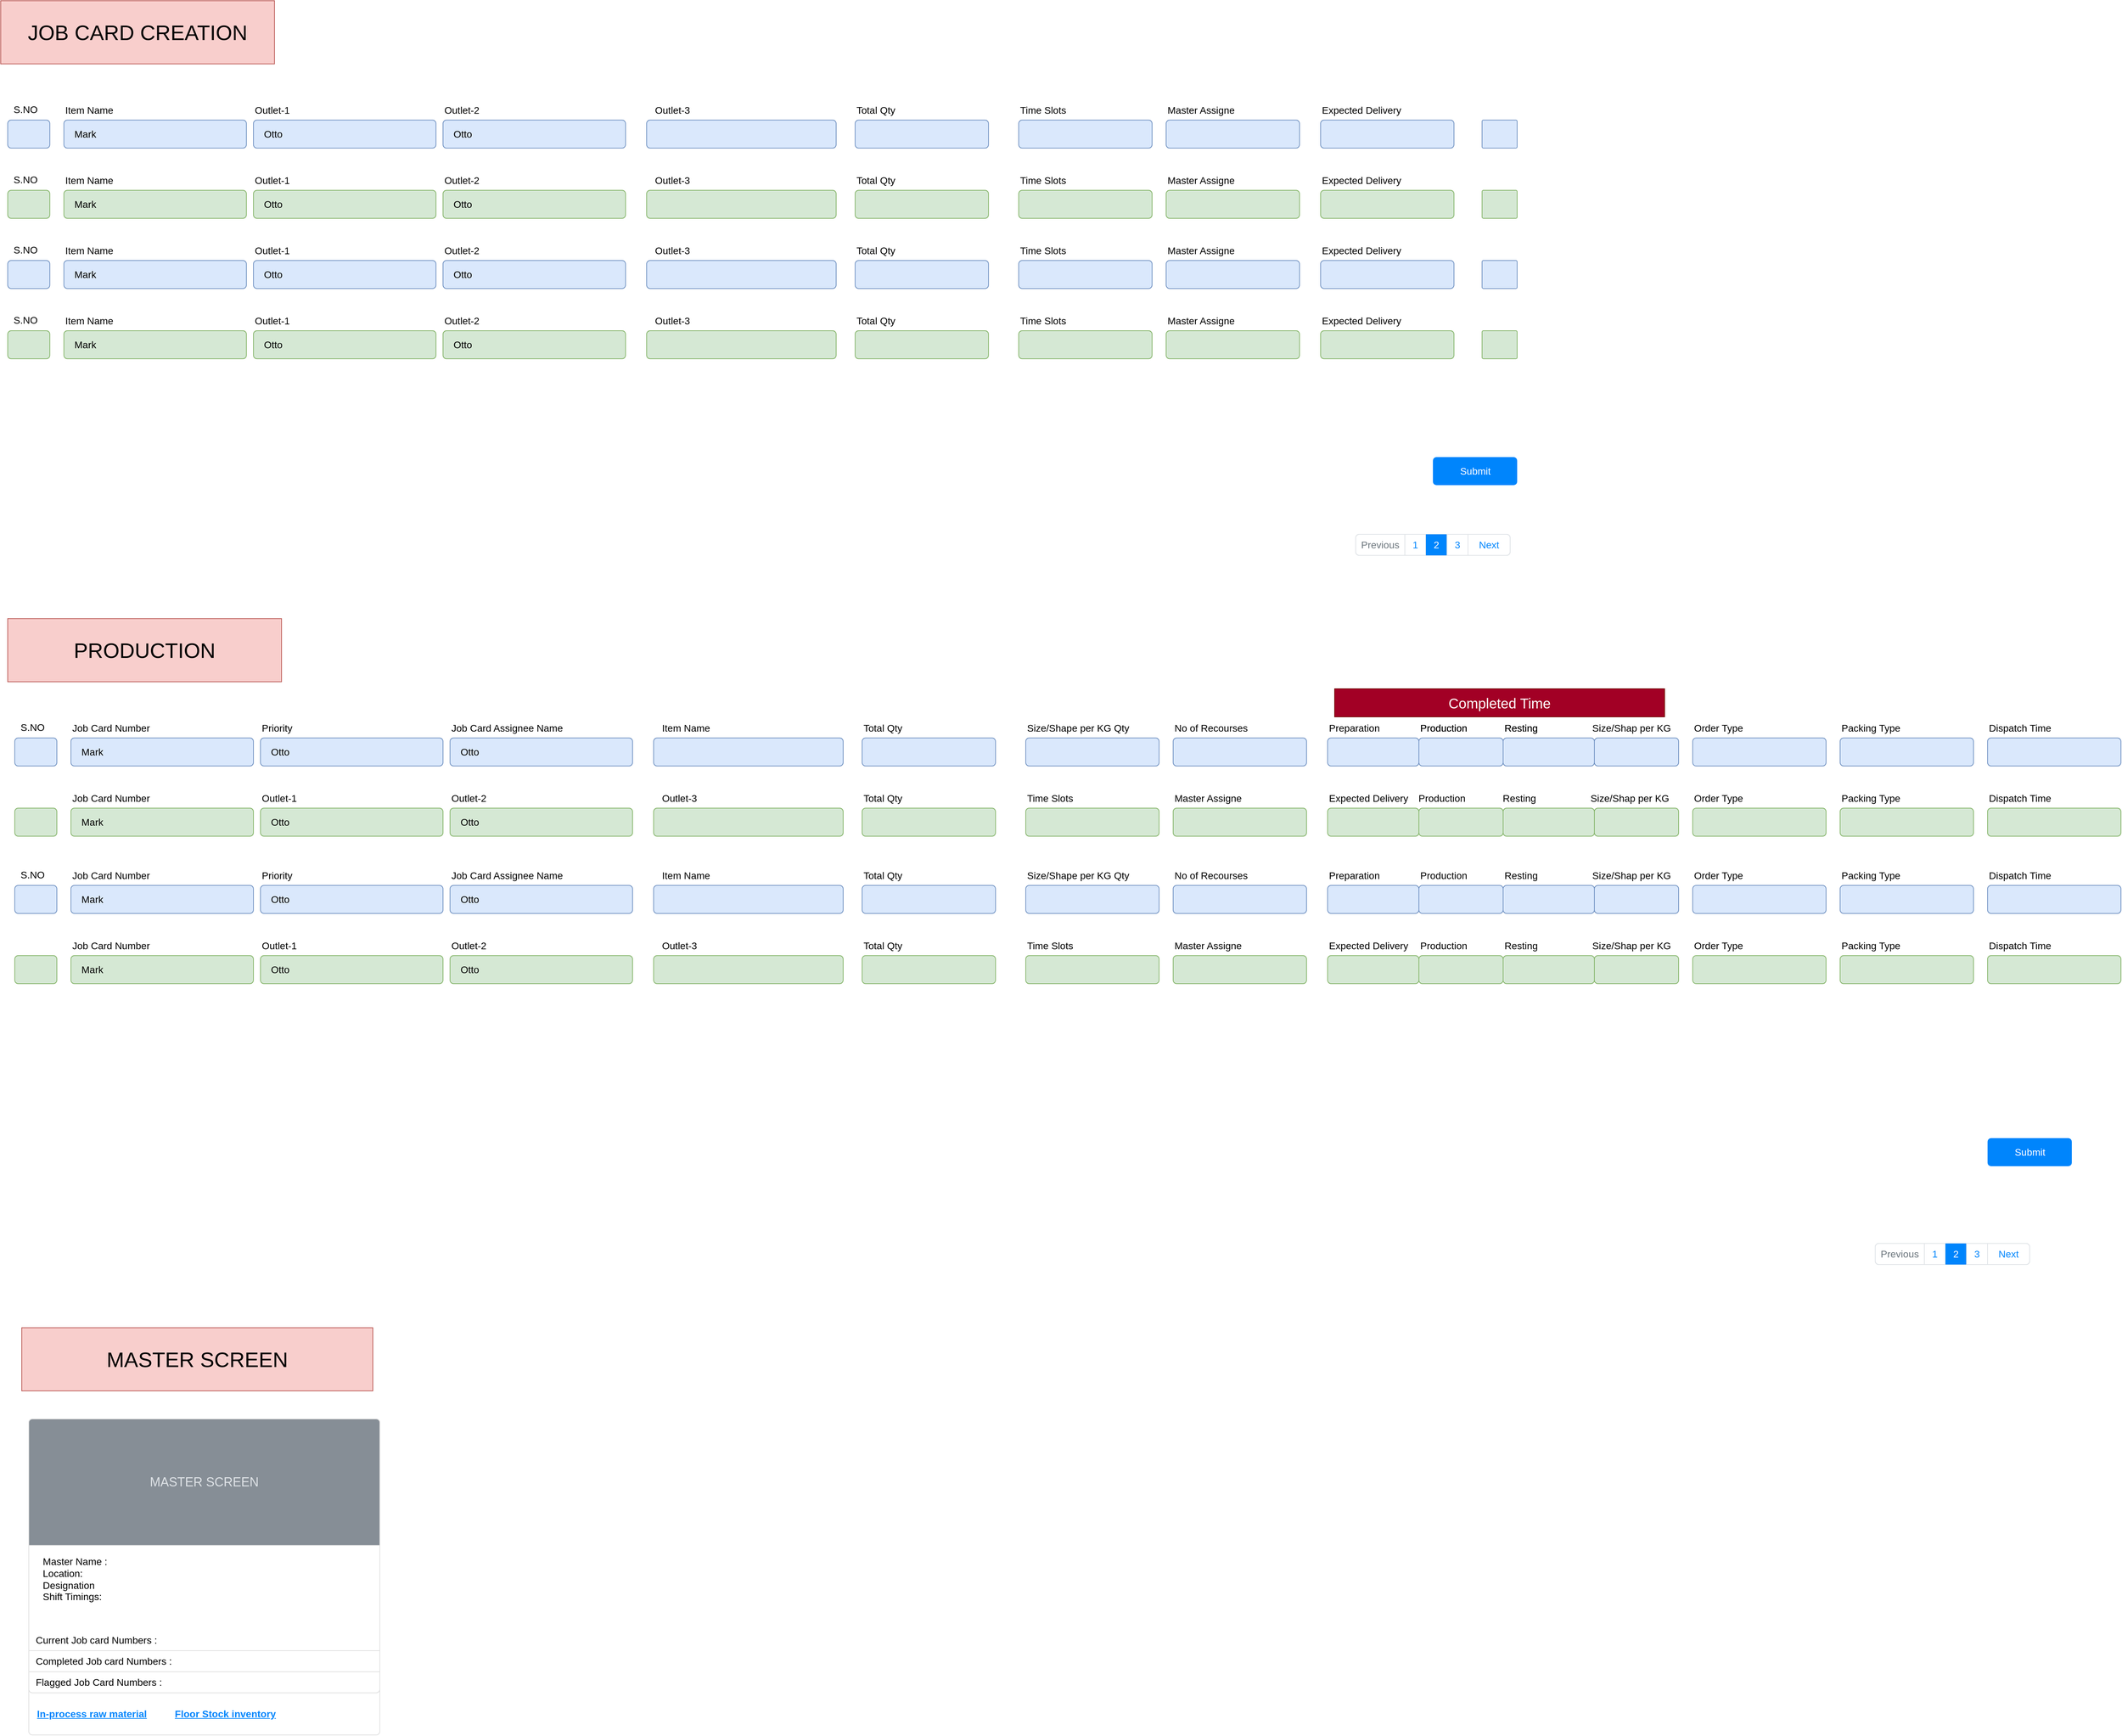 <mxfile version="14.4.7" type="github">
  <diagram id="piDafpqhtRUU5qUU-vj8" name="Page-1">
    <mxGraphModel dx="3331" dy="400" grid="1" gridSize="10" guides="1" tooltips="1" connect="1" arrows="1" fold="1" page="1" pageScale="1" pageWidth="827" pageHeight="1169" math="0" shadow="0">
      <root>
        <mxCell id="0" />
        <mxCell id="1" parent="0" />
        <mxCell id="P5aVvRVsnpBdohHqlvsv-63" value="Item Name" style="fillColor=none;strokeColor=none;align=left;fontSize=14;" vertex="1" parent="1">
          <mxGeometry x="-2340" y="230" width="100" height="30" as="geometry" />
        </mxCell>
        <mxCell id="P5aVvRVsnpBdohHqlvsv-64" value="Mark" style="html=1;shadow=0;dashed=0;shape=mxgraph.bootstrap.rrect;rSize=5;fillColor=#dae8fc;strokeColor=#6c8ebf;align=left;spacing=15;fontSize=14;" vertex="1" parent="1">
          <mxGeometry x="-2340" y="260" width="260" height="40" as="geometry" />
        </mxCell>
        <mxCell id="P5aVvRVsnpBdohHqlvsv-65" value="Outlet-1" style="fillColor=none;strokeColor=none;align=left;fontSize=14;" vertex="1" parent="1">
          <mxGeometry x="-2070" y="230" width="100" height="30" as="geometry" />
        </mxCell>
        <mxCell id="P5aVvRVsnpBdohHqlvsv-66" value="Otto" style="html=1;shadow=0;dashed=0;shape=mxgraph.bootstrap.rrect;rSize=5;fillColor=#dae8fc;strokeColor=#6c8ebf;align=left;spacing=15;fontSize=14;" vertex="1" parent="1">
          <mxGeometry x="-2070" y="260" width="260" height="40" as="geometry" />
        </mxCell>
        <mxCell id="P5aVvRVsnpBdohHqlvsv-67" value="Outlet-2" style="fillColor=none;strokeColor=none;align=left;fontSize=14;" vertex="1" parent="1">
          <mxGeometry x="-1800" y="230" width="100" height="30" as="geometry" />
        </mxCell>
        <mxCell id="P5aVvRVsnpBdohHqlvsv-70" value="Outlet-3" style="fillColor=none;strokeColor=none;align=left;fontSize=14;" vertex="1" parent="1">
          <mxGeometry x="-1500" y="230" width="100" height="30" as="geometry" />
        </mxCell>
        <mxCell id="P5aVvRVsnpBdohHqlvsv-71" value="" style="html=1;shadow=0;dashed=0;shape=mxgraph.bootstrap.rrect;rSize=5;fillColor=#dae8fc;strokeColor=#6c8ebf;align=left;spacing=15;fontSize=14;" vertex="1" parent="1">
          <mxGeometry x="-1510" y="260" width="270" height="40" as="geometry" />
        </mxCell>
        <mxCell id="P5aVvRVsnpBdohHqlvsv-72" value="Total Qty" style="fillColor=none;strokeColor=none;align=left;fontSize=14;" vertex="1" parent="1">
          <mxGeometry x="-1213" y="230" width="100" height="30" as="geometry" />
        </mxCell>
        <mxCell id="P5aVvRVsnpBdohHqlvsv-76" value="Time Slots" style="fillColor=none;strokeColor=none;align=left;fontSize=14;" vertex="1" parent="1">
          <mxGeometry x="-980" y="230" width="190" height="30" as="geometry" />
        </mxCell>
        <mxCell id="P5aVvRVsnpBdohHqlvsv-77" value="" style="html=1;shadow=0;dashed=0;shape=mxgraph.bootstrap.rrect;rSize=5;fillColor=#dae8fc;strokeColor=#6c8ebf;align=left;spacing=15;fontSize=14;" vertex="1" parent="1">
          <mxGeometry x="-980" y="260" width="190" height="40" as="geometry" />
        </mxCell>
        <mxCell id="P5aVvRVsnpBdohHqlvsv-78" value="" style="html=1;shadow=0;dashed=0;shape=mxgraph.bootstrap.checkbox2;labelPosition=right;verticalLabelPosition=middle;align=left;verticalAlign=middle;fillColor=#dae8fc;strokeColor=#6c8ebf;checked=0;spacing=5;checkedFill=#0085FC;checkedStroke=#ffffff;fontSize=19;" vertex="1" parent="1">
          <mxGeometry x="-320" y="260" width="50" height="40" as="geometry" />
        </mxCell>
        <mxCell id="P5aVvRVsnpBdohHqlvsv-79" value="Submit" style="html=1;shadow=0;dashed=0;shape=mxgraph.bootstrap.rrect;rSize=5;fillColor=#0085FC;strokeColor=none;align=center;spacing=15;fontSize=14;fontColor=#ffffff;" vertex="1" parent="1">
          <mxGeometry x="-390" y="740" width="120" height="40" as="geometry" />
        </mxCell>
        <mxCell id="P5aVvRVsnpBdohHqlvsv-81" value="" style="html=1;shadow=0;dashed=0;shape=mxgraph.bootstrap.rrect;rSize=5;fillColor=#dae8fc;strokeColor=#6c8ebf;align=left;spacing=15;fontSize=14;" vertex="1" parent="1">
          <mxGeometry x="-2420" y="260" width="60" height="40" as="geometry" />
        </mxCell>
        <mxCell id="P5aVvRVsnpBdohHqlvsv-83" value="&lt;font color=&quot;#000000&quot; style=&quot;font-size: 14px;&quot;&gt;S.NO&lt;/font&gt;" style="text;html=1;align=center;verticalAlign=middle;resizable=0;points=[];autosize=1;fontSize=14;fontColor=#FFFFFF;" vertex="1" parent="1">
          <mxGeometry x="-2420" y="235" width="50" height="20" as="geometry" />
        </mxCell>
        <mxCell id="P5aVvRVsnpBdohHqlvsv-84" value="Otto" style="html=1;shadow=0;dashed=0;shape=mxgraph.bootstrap.rrect;rSize=5;fillColor=#dae8fc;strokeColor=#6c8ebf;align=left;spacing=15;fontSize=14;" vertex="1" parent="1">
          <mxGeometry x="-1800" y="260" width="260" height="40" as="geometry" />
        </mxCell>
        <mxCell id="P5aVvRVsnpBdohHqlvsv-85" value="" style="html=1;shadow=0;dashed=0;shape=mxgraph.bootstrap.rrect;rSize=5;fillColor=#dae8fc;strokeColor=#6c8ebf;align=left;spacing=15;fontSize=14;" vertex="1" parent="1">
          <mxGeometry x="-1213" y="260" width="190" height="40" as="geometry" />
        </mxCell>
        <mxCell id="P5aVvRVsnpBdohHqlvsv-86" value="Master Assigne" style="fillColor=none;strokeColor=none;align=left;fontSize=14;" vertex="1" parent="1">
          <mxGeometry x="-770" y="230" width="190" height="30" as="geometry" />
        </mxCell>
        <mxCell id="P5aVvRVsnpBdohHqlvsv-87" value="" style="html=1;shadow=0;dashed=0;shape=mxgraph.bootstrap.rrect;rSize=5;fillColor=#dae8fc;strokeColor=#6c8ebf;align=left;spacing=15;fontSize=14;" vertex="1" parent="1">
          <mxGeometry x="-770" y="260" width="190" height="40" as="geometry" />
        </mxCell>
        <mxCell id="P5aVvRVsnpBdohHqlvsv-88" value="Expected Delivery" style="fillColor=none;strokeColor=none;align=left;fontSize=14;" vertex="1" parent="1">
          <mxGeometry x="-550" y="230" width="190" height="30" as="geometry" />
        </mxCell>
        <mxCell id="P5aVvRVsnpBdohHqlvsv-89" value="" style="html=1;shadow=0;dashed=0;shape=mxgraph.bootstrap.rrect;rSize=5;fillColor=#dae8fc;strokeColor=#6c8ebf;align=left;spacing=15;fontSize=14;" vertex="1" parent="1">
          <mxGeometry x="-550" y="260" width="190" height="40" as="geometry" />
        </mxCell>
        <mxCell id="P5aVvRVsnpBdohHqlvsv-96" value="" style="html=1;shadow=0;dashed=0;shape=mxgraph.bootstrap.rrect;rSize=5;strokeColor=#DEE2E6;html=1;whiteSpace=wrap;fillColor=#ffffff;fontColor=#0085FC;fontSize=14;" vertex="1" parent="1">
          <mxGeometry x="-500" y="850" width="220" height="30" as="geometry" />
        </mxCell>
        <mxCell id="P5aVvRVsnpBdohHqlvsv-97" value="Previous" style="strokeColor=inherit;fillColor=inherit;gradientColor=inherit;html=1;shadow=0;dashed=0;shape=mxgraph.bootstrap.leftButton;rSize=5;perimeter=none;whiteSpace=wrap;resizeHeight=1;fontColor=#6C767D;fontSize=14;" vertex="1" parent="P5aVvRVsnpBdohHqlvsv-96">
          <mxGeometry width="70" height="30" relative="1" as="geometry" />
        </mxCell>
        <mxCell id="P5aVvRVsnpBdohHqlvsv-98" value="1" style="strokeColor=inherit;fillColor=inherit;gradientColor=inherit;fontColor=inherit;html=1;shadow=0;dashed=0;perimeter=none;whiteSpace=wrap;resizeHeight=1;fontSize=14;" vertex="1" parent="P5aVvRVsnpBdohHqlvsv-96">
          <mxGeometry width="30" height="30" relative="1" as="geometry">
            <mxPoint x="70" as="offset" />
          </mxGeometry>
        </mxCell>
        <mxCell id="P5aVvRVsnpBdohHqlvsv-99" value="2" style="html=1;shadow=0;dashed=0;perimeter=none;whiteSpace=wrap;resizeHeight=1;fillColor=#0085FC;strokeColor=none;fontColor=#ffffff;fontSize=14;" vertex="1" parent="P5aVvRVsnpBdohHqlvsv-96">
          <mxGeometry width="30" height="30" relative="1" as="geometry">
            <mxPoint x="100" as="offset" />
          </mxGeometry>
        </mxCell>
        <mxCell id="P5aVvRVsnpBdohHqlvsv-100" value="3" style="strokeColor=inherit;fillColor=inherit;gradientColor=inherit;fontColor=inherit;html=1;shadow=0;dashed=0;perimeter=none;whiteSpace=wrap;resizeHeight=1;fontSize=14;" vertex="1" parent="P5aVvRVsnpBdohHqlvsv-96">
          <mxGeometry width="30" height="30" relative="1" as="geometry">
            <mxPoint x="130" as="offset" />
          </mxGeometry>
        </mxCell>
        <mxCell id="P5aVvRVsnpBdohHqlvsv-101" value="Next" style="strokeColor=inherit;fillColor=inherit;gradientColor=inherit;fontColor=inherit;html=1;shadow=0;dashed=0;shape=mxgraph.bootstrap.rightButton;rSize=5;perimeter=none;whiteSpace=wrap;resizeHeight=1;fontSize=14;" vertex="1" parent="P5aVvRVsnpBdohHqlvsv-96">
          <mxGeometry x="1" width="60" height="30" relative="1" as="geometry">
            <mxPoint x="-60" as="offset" />
          </mxGeometry>
        </mxCell>
        <mxCell id="P5aVvRVsnpBdohHqlvsv-109" value="Item Name" style="fillColor=none;strokeColor=none;align=left;fontSize=14;" vertex="1" parent="1">
          <mxGeometry x="-2340" y="330" width="100" height="30" as="geometry" />
        </mxCell>
        <mxCell id="P5aVvRVsnpBdohHqlvsv-110" value="Mark" style="html=1;shadow=0;dashed=0;shape=mxgraph.bootstrap.rrect;rSize=5;fillColor=#d5e8d4;strokeColor=#82b366;align=left;spacing=15;fontSize=14;" vertex="1" parent="1">
          <mxGeometry x="-2340" y="360" width="260" height="40" as="geometry" />
        </mxCell>
        <mxCell id="P5aVvRVsnpBdohHqlvsv-111" value="Outlet-1" style="fillColor=none;strokeColor=none;align=left;fontSize=14;" vertex="1" parent="1">
          <mxGeometry x="-2070" y="330" width="100" height="30" as="geometry" />
        </mxCell>
        <mxCell id="P5aVvRVsnpBdohHqlvsv-112" value="Otto" style="html=1;shadow=0;dashed=0;shape=mxgraph.bootstrap.rrect;rSize=5;fillColor=#d5e8d4;strokeColor=#82b366;align=left;spacing=15;fontSize=14;" vertex="1" parent="1">
          <mxGeometry x="-2070" y="360" width="260" height="40" as="geometry" />
        </mxCell>
        <mxCell id="P5aVvRVsnpBdohHqlvsv-113" value="Outlet-2" style="fillColor=none;strokeColor=none;align=left;fontSize=14;" vertex="1" parent="1">
          <mxGeometry x="-1800" y="330" width="100" height="30" as="geometry" />
        </mxCell>
        <mxCell id="P5aVvRVsnpBdohHqlvsv-114" value="Outlet-3" style="fillColor=none;strokeColor=none;align=left;fontSize=14;" vertex="1" parent="1">
          <mxGeometry x="-1500" y="330" width="100" height="30" as="geometry" />
        </mxCell>
        <mxCell id="P5aVvRVsnpBdohHqlvsv-115" value="" style="html=1;shadow=0;dashed=0;shape=mxgraph.bootstrap.rrect;rSize=5;fillColor=#d5e8d4;strokeColor=#82b366;align=left;spacing=15;fontSize=14;" vertex="1" parent="1">
          <mxGeometry x="-1510" y="360" width="270" height="40" as="geometry" />
        </mxCell>
        <mxCell id="P5aVvRVsnpBdohHqlvsv-116" value="Total Qty" style="fillColor=none;strokeColor=none;align=left;fontSize=14;" vertex="1" parent="1">
          <mxGeometry x="-1213" y="330" width="100" height="30" as="geometry" />
        </mxCell>
        <mxCell id="P5aVvRVsnpBdohHqlvsv-117" value="Time Slots" style="fillColor=none;strokeColor=none;align=left;fontSize=14;" vertex="1" parent="1">
          <mxGeometry x="-980" y="330" width="190" height="30" as="geometry" />
        </mxCell>
        <mxCell id="P5aVvRVsnpBdohHqlvsv-118" value="" style="html=1;shadow=0;dashed=0;shape=mxgraph.bootstrap.rrect;rSize=5;fillColor=#d5e8d4;strokeColor=#82b366;align=left;spacing=15;fontSize=14;" vertex="1" parent="1">
          <mxGeometry x="-980" y="360" width="190" height="40" as="geometry" />
        </mxCell>
        <mxCell id="P5aVvRVsnpBdohHqlvsv-119" value="" style="html=1;shadow=0;dashed=0;shape=mxgraph.bootstrap.checkbox2;labelPosition=right;verticalLabelPosition=middle;align=left;verticalAlign=middle;fillColor=#d5e8d4;strokeColor=#82b366;checked=0;spacing=5;checkedFill=#0085FC;checkedStroke=#ffffff;fontSize=19;" vertex="1" parent="1">
          <mxGeometry x="-320" y="360" width="50" height="40" as="geometry" />
        </mxCell>
        <mxCell id="P5aVvRVsnpBdohHqlvsv-120" value="" style="html=1;shadow=0;dashed=0;shape=mxgraph.bootstrap.rrect;rSize=5;fillColor=#d5e8d4;strokeColor=#82b366;align=left;spacing=15;fontSize=14;" vertex="1" parent="1">
          <mxGeometry x="-2420" y="360" width="60" height="40" as="geometry" />
        </mxCell>
        <mxCell id="P5aVvRVsnpBdohHqlvsv-121" value="&lt;font color=&quot;#000000&quot; style=&quot;font-size: 14px;&quot;&gt;S.NO&lt;/font&gt;" style="text;html=1;align=center;verticalAlign=middle;resizable=0;points=[];autosize=1;fontSize=14;fontColor=#FFFFFF;" vertex="1" parent="1">
          <mxGeometry x="-2420" y="335" width="50" height="20" as="geometry" />
        </mxCell>
        <mxCell id="P5aVvRVsnpBdohHqlvsv-122" value="Otto" style="html=1;shadow=0;dashed=0;shape=mxgraph.bootstrap.rrect;rSize=5;fillColor=#d5e8d4;strokeColor=#82b366;align=left;spacing=15;fontSize=14;" vertex="1" parent="1">
          <mxGeometry x="-1800" y="360" width="260" height="40" as="geometry" />
        </mxCell>
        <mxCell id="P5aVvRVsnpBdohHqlvsv-123" value="" style="html=1;shadow=0;dashed=0;shape=mxgraph.bootstrap.rrect;rSize=5;fillColor=#d5e8d4;strokeColor=#82b366;align=left;spacing=15;fontSize=14;" vertex="1" parent="1">
          <mxGeometry x="-1213" y="360" width="190" height="40" as="geometry" />
        </mxCell>
        <mxCell id="P5aVvRVsnpBdohHqlvsv-124" value="Master Assigne" style="fillColor=none;strokeColor=none;align=left;fontSize=14;" vertex="1" parent="1">
          <mxGeometry x="-770" y="330" width="190" height="30" as="geometry" />
        </mxCell>
        <mxCell id="P5aVvRVsnpBdohHqlvsv-125" value="" style="html=1;shadow=0;dashed=0;shape=mxgraph.bootstrap.rrect;rSize=5;fillColor=#d5e8d4;strokeColor=#82b366;align=left;spacing=15;fontSize=14;" vertex="1" parent="1">
          <mxGeometry x="-770" y="360" width="190" height="40" as="geometry" />
        </mxCell>
        <mxCell id="P5aVvRVsnpBdohHqlvsv-126" value="Expected Delivery" style="fillColor=none;strokeColor=none;align=left;fontSize=14;" vertex="1" parent="1">
          <mxGeometry x="-550" y="330" width="190" height="30" as="geometry" />
        </mxCell>
        <mxCell id="P5aVvRVsnpBdohHqlvsv-127" value="" style="html=1;shadow=0;dashed=0;shape=mxgraph.bootstrap.rrect;rSize=5;fillColor=#d5e8d4;strokeColor=#82b366;align=left;spacing=15;fontSize=14;" vertex="1" parent="1">
          <mxGeometry x="-550" y="360" width="190" height="40" as="geometry" />
        </mxCell>
        <mxCell id="P5aVvRVsnpBdohHqlvsv-128" value="Item Name" style="fillColor=none;strokeColor=none;align=left;fontSize=14;" vertex="1" parent="1">
          <mxGeometry x="-2340" y="430" width="100" height="30" as="geometry" />
        </mxCell>
        <mxCell id="P5aVvRVsnpBdohHqlvsv-129" value="Mark" style="html=1;shadow=0;dashed=0;shape=mxgraph.bootstrap.rrect;rSize=5;fillColor=#dae8fc;strokeColor=#6c8ebf;align=left;spacing=15;fontSize=14;" vertex="1" parent="1">
          <mxGeometry x="-2340" y="460" width="260" height="40" as="geometry" />
        </mxCell>
        <mxCell id="P5aVvRVsnpBdohHqlvsv-130" value="Outlet-1" style="fillColor=none;strokeColor=none;align=left;fontSize=14;" vertex="1" parent="1">
          <mxGeometry x="-2070" y="430" width="100" height="30" as="geometry" />
        </mxCell>
        <mxCell id="P5aVvRVsnpBdohHqlvsv-131" value="Otto" style="html=1;shadow=0;dashed=0;shape=mxgraph.bootstrap.rrect;rSize=5;fillColor=#dae8fc;strokeColor=#6c8ebf;align=left;spacing=15;fontSize=14;" vertex="1" parent="1">
          <mxGeometry x="-2070" y="460" width="260" height="40" as="geometry" />
        </mxCell>
        <mxCell id="P5aVvRVsnpBdohHqlvsv-132" value="Outlet-2" style="fillColor=none;strokeColor=none;align=left;fontSize=14;" vertex="1" parent="1">
          <mxGeometry x="-1800" y="430" width="100" height="30" as="geometry" />
        </mxCell>
        <mxCell id="P5aVvRVsnpBdohHqlvsv-133" value="Outlet-3" style="fillColor=none;strokeColor=none;align=left;fontSize=14;" vertex="1" parent="1">
          <mxGeometry x="-1500" y="430" width="100" height="30" as="geometry" />
        </mxCell>
        <mxCell id="P5aVvRVsnpBdohHqlvsv-134" value="" style="html=1;shadow=0;dashed=0;shape=mxgraph.bootstrap.rrect;rSize=5;fillColor=#dae8fc;strokeColor=#6c8ebf;align=left;spacing=15;fontSize=14;" vertex="1" parent="1">
          <mxGeometry x="-1510" y="460" width="270" height="40" as="geometry" />
        </mxCell>
        <mxCell id="P5aVvRVsnpBdohHqlvsv-135" value="Total Qty" style="fillColor=none;strokeColor=none;align=left;fontSize=14;" vertex="1" parent="1">
          <mxGeometry x="-1213" y="430" width="100" height="30" as="geometry" />
        </mxCell>
        <mxCell id="P5aVvRVsnpBdohHqlvsv-136" value="Time Slots" style="fillColor=none;strokeColor=none;align=left;fontSize=14;" vertex="1" parent="1">
          <mxGeometry x="-980" y="430" width="190" height="30" as="geometry" />
        </mxCell>
        <mxCell id="P5aVvRVsnpBdohHqlvsv-137" value="" style="html=1;shadow=0;dashed=0;shape=mxgraph.bootstrap.rrect;rSize=5;fillColor=#dae8fc;strokeColor=#6c8ebf;align=left;spacing=15;fontSize=14;" vertex="1" parent="1">
          <mxGeometry x="-980" y="460" width="190" height="40" as="geometry" />
        </mxCell>
        <mxCell id="P5aVvRVsnpBdohHqlvsv-138" value="" style="html=1;shadow=0;dashed=0;shape=mxgraph.bootstrap.checkbox2;labelPosition=right;verticalLabelPosition=middle;align=left;verticalAlign=middle;fillColor=#dae8fc;strokeColor=#6c8ebf;checked=0;spacing=5;checkedFill=#0085FC;checkedStroke=#ffffff;fontSize=19;" vertex="1" parent="1">
          <mxGeometry x="-320" y="460" width="50" height="40" as="geometry" />
        </mxCell>
        <mxCell id="P5aVvRVsnpBdohHqlvsv-139" value="" style="html=1;shadow=0;dashed=0;shape=mxgraph.bootstrap.rrect;rSize=5;fillColor=#dae8fc;strokeColor=#6c8ebf;align=left;spacing=15;fontSize=14;" vertex="1" parent="1">
          <mxGeometry x="-2420" y="460" width="60" height="40" as="geometry" />
        </mxCell>
        <mxCell id="P5aVvRVsnpBdohHqlvsv-140" value="&lt;font color=&quot;#000000&quot; style=&quot;font-size: 14px;&quot;&gt;S.NO&lt;/font&gt;" style="text;html=1;align=center;verticalAlign=middle;resizable=0;points=[];autosize=1;fontSize=14;fontColor=#FFFFFF;" vertex="1" parent="1">
          <mxGeometry x="-2420" y="435" width="50" height="20" as="geometry" />
        </mxCell>
        <mxCell id="P5aVvRVsnpBdohHqlvsv-141" value="Otto" style="html=1;shadow=0;dashed=0;shape=mxgraph.bootstrap.rrect;rSize=5;fillColor=#dae8fc;strokeColor=#6c8ebf;align=left;spacing=15;fontSize=14;" vertex="1" parent="1">
          <mxGeometry x="-1800" y="460" width="260" height="40" as="geometry" />
        </mxCell>
        <mxCell id="P5aVvRVsnpBdohHqlvsv-142" value="" style="html=1;shadow=0;dashed=0;shape=mxgraph.bootstrap.rrect;rSize=5;fillColor=#dae8fc;strokeColor=#6c8ebf;align=left;spacing=15;fontSize=14;" vertex="1" parent="1">
          <mxGeometry x="-1213" y="460" width="190" height="40" as="geometry" />
        </mxCell>
        <mxCell id="P5aVvRVsnpBdohHqlvsv-143" value="Master Assigne" style="fillColor=none;strokeColor=none;align=left;fontSize=14;" vertex="1" parent="1">
          <mxGeometry x="-770" y="430" width="190" height="30" as="geometry" />
        </mxCell>
        <mxCell id="P5aVvRVsnpBdohHqlvsv-144" value="" style="html=1;shadow=0;dashed=0;shape=mxgraph.bootstrap.rrect;rSize=5;fillColor=#dae8fc;strokeColor=#6c8ebf;align=left;spacing=15;fontSize=14;" vertex="1" parent="1">
          <mxGeometry x="-770" y="460" width="190" height="40" as="geometry" />
        </mxCell>
        <mxCell id="P5aVvRVsnpBdohHqlvsv-145" value="Expected Delivery" style="fillColor=none;strokeColor=none;align=left;fontSize=14;" vertex="1" parent="1">
          <mxGeometry x="-550" y="430" width="190" height="30" as="geometry" />
        </mxCell>
        <mxCell id="P5aVvRVsnpBdohHqlvsv-146" value="" style="html=1;shadow=0;dashed=0;shape=mxgraph.bootstrap.rrect;rSize=5;fillColor=#dae8fc;strokeColor=#6c8ebf;align=left;spacing=15;fontSize=14;" vertex="1" parent="1">
          <mxGeometry x="-550" y="460" width="190" height="40" as="geometry" />
        </mxCell>
        <mxCell id="P5aVvRVsnpBdohHqlvsv-147" value="Item Name" style="fillColor=none;strokeColor=none;align=left;fontSize=14;" vertex="1" parent="1">
          <mxGeometry x="-2340" y="530" width="100" height="30" as="geometry" />
        </mxCell>
        <mxCell id="P5aVvRVsnpBdohHqlvsv-148" value="Mark" style="html=1;shadow=0;dashed=0;shape=mxgraph.bootstrap.rrect;rSize=5;fillColor=#d5e8d4;strokeColor=#82b366;align=left;spacing=15;fontSize=14;" vertex="1" parent="1">
          <mxGeometry x="-2340" y="560" width="260" height="40" as="geometry" />
        </mxCell>
        <mxCell id="P5aVvRVsnpBdohHqlvsv-149" value="Outlet-1" style="fillColor=none;strokeColor=none;align=left;fontSize=14;" vertex="1" parent="1">
          <mxGeometry x="-2070" y="530" width="100" height="30" as="geometry" />
        </mxCell>
        <mxCell id="P5aVvRVsnpBdohHqlvsv-150" value="Otto" style="html=1;shadow=0;dashed=0;shape=mxgraph.bootstrap.rrect;rSize=5;fillColor=#d5e8d4;strokeColor=#82b366;align=left;spacing=15;fontSize=14;" vertex="1" parent="1">
          <mxGeometry x="-2070" y="560" width="260" height="40" as="geometry" />
        </mxCell>
        <mxCell id="P5aVvRVsnpBdohHqlvsv-151" value="Outlet-2" style="fillColor=none;strokeColor=none;align=left;fontSize=14;" vertex="1" parent="1">
          <mxGeometry x="-1800" y="530" width="100" height="30" as="geometry" />
        </mxCell>
        <mxCell id="P5aVvRVsnpBdohHqlvsv-152" value="Outlet-3" style="fillColor=none;strokeColor=none;align=left;fontSize=14;" vertex="1" parent="1">
          <mxGeometry x="-1500" y="530" width="100" height="30" as="geometry" />
        </mxCell>
        <mxCell id="P5aVvRVsnpBdohHqlvsv-153" value="" style="html=1;shadow=0;dashed=0;shape=mxgraph.bootstrap.rrect;rSize=5;fillColor=#d5e8d4;strokeColor=#82b366;align=left;spacing=15;fontSize=14;" vertex="1" parent="1">
          <mxGeometry x="-1510" y="560" width="270" height="40" as="geometry" />
        </mxCell>
        <mxCell id="P5aVvRVsnpBdohHqlvsv-154" value="Total Qty" style="fillColor=none;strokeColor=none;align=left;fontSize=14;" vertex="1" parent="1">
          <mxGeometry x="-1213" y="530" width="100" height="30" as="geometry" />
        </mxCell>
        <mxCell id="P5aVvRVsnpBdohHqlvsv-155" value="Time Slots" style="fillColor=none;strokeColor=none;align=left;fontSize=14;" vertex="1" parent="1">
          <mxGeometry x="-980" y="530" width="190" height="30" as="geometry" />
        </mxCell>
        <mxCell id="P5aVvRVsnpBdohHqlvsv-156" value="" style="html=1;shadow=0;dashed=0;shape=mxgraph.bootstrap.rrect;rSize=5;fillColor=#d5e8d4;strokeColor=#82b366;align=left;spacing=15;fontSize=14;" vertex="1" parent="1">
          <mxGeometry x="-980" y="560" width="190" height="40" as="geometry" />
        </mxCell>
        <mxCell id="P5aVvRVsnpBdohHqlvsv-157" value="" style="html=1;shadow=0;dashed=0;shape=mxgraph.bootstrap.checkbox2;labelPosition=right;verticalLabelPosition=middle;align=left;verticalAlign=middle;fillColor=#d5e8d4;strokeColor=#82b366;checked=0;spacing=5;checkedFill=#0085FC;checkedStroke=#ffffff;fontSize=19;" vertex="1" parent="1">
          <mxGeometry x="-320" y="560" width="50" height="40" as="geometry" />
        </mxCell>
        <mxCell id="P5aVvRVsnpBdohHqlvsv-158" value="" style="html=1;shadow=0;dashed=0;shape=mxgraph.bootstrap.rrect;rSize=5;fillColor=#d5e8d4;strokeColor=#82b366;align=left;spacing=15;fontSize=14;" vertex="1" parent="1">
          <mxGeometry x="-2420" y="560" width="60" height="40" as="geometry" />
        </mxCell>
        <mxCell id="P5aVvRVsnpBdohHqlvsv-159" value="&lt;font color=&quot;#000000&quot; style=&quot;font-size: 14px;&quot;&gt;S.NO&lt;/font&gt;" style="text;html=1;align=center;verticalAlign=middle;resizable=0;points=[];autosize=1;fontSize=14;fontColor=#FFFFFF;" vertex="1" parent="1">
          <mxGeometry x="-2420" y="535" width="50" height="20" as="geometry" />
        </mxCell>
        <mxCell id="P5aVvRVsnpBdohHqlvsv-160" value="Otto" style="html=1;shadow=0;dashed=0;shape=mxgraph.bootstrap.rrect;rSize=5;fillColor=#d5e8d4;strokeColor=#82b366;align=left;spacing=15;fontSize=14;" vertex="1" parent="1">
          <mxGeometry x="-1800" y="560" width="260" height="40" as="geometry" />
        </mxCell>
        <mxCell id="P5aVvRVsnpBdohHqlvsv-161" value="" style="html=1;shadow=0;dashed=0;shape=mxgraph.bootstrap.rrect;rSize=5;fillColor=#d5e8d4;strokeColor=#82b366;align=left;spacing=15;fontSize=14;" vertex="1" parent="1">
          <mxGeometry x="-1213" y="560" width="190" height="40" as="geometry" />
        </mxCell>
        <mxCell id="P5aVvRVsnpBdohHqlvsv-162" value="Master Assigne" style="fillColor=none;strokeColor=none;align=left;fontSize=14;" vertex="1" parent="1">
          <mxGeometry x="-770" y="530" width="190" height="30" as="geometry" />
        </mxCell>
        <mxCell id="P5aVvRVsnpBdohHqlvsv-163" value="" style="html=1;shadow=0;dashed=0;shape=mxgraph.bootstrap.rrect;rSize=5;fillColor=#d5e8d4;strokeColor=#82b366;align=left;spacing=15;fontSize=14;" vertex="1" parent="1">
          <mxGeometry x="-770" y="560" width="190" height="40" as="geometry" />
        </mxCell>
        <mxCell id="P5aVvRVsnpBdohHqlvsv-164" value="Expected Delivery" style="fillColor=none;strokeColor=none;align=left;fontSize=14;" vertex="1" parent="1">
          <mxGeometry x="-550" y="530" width="190" height="30" as="geometry" />
        </mxCell>
        <mxCell id="P5aVvRVsnpBdohHqlvsv-165" value="" style="html=1;shadow=0;dashed=0;shape=mxgraph.bootstrap.rrect;rSize=5;fillColor=#d5e8d4;strokeColor=#82b366;align=left;spacing=15;fontSize=14;" vertex="1" parent="1">
          <mxGeometry x="-550" y="560" width="190" height="40" as="geometry" />
        </mxCell>
        <mxCell id="P5aVvRVsnpBdohHqlvsv-178" value="&lt;font style=&quot;font-size: 30px&quot;&gt;JOB CARD CREATION&lt;/font&gt;" style="text;html=1;strokeColor=#b85450;fillColor=#f8cecc;align=center;verticalAlign=middle;whiteSpace=wrap;rounded=0;fontSize=14;" vertex="1" parent="1">
          <mxGeometry x="-2430" y="90" width="390" height="90" as="geometry" />
        </mxCell>
        <mxCell id="P5aVvRVsnpBdohHqlvsv-180" value="Job Card Number" style="fillColor=none;strokeColor=none;align=left;fontSize=14;" vertex="1" parent="1">
          <mxGeometry x="-2330" y="1110" width="100" height="30" as="geometry" />
        </mxCell>
        <mxCell id="P5aVvRVsnpBdohHqlvsv-181" value="Mark" style="html=1;shadow=0;dashed=0;shape=mxgraph.bootstrap.rrect;rSize=5;fillColor=#dae8fc;strokeColor=#6c8ebf;align=left;spacing=15;fontSize=14;" vertex="1" parent="1">
          <mxGeometry x="-2330" y="1140" width="260" height="40" as="geometry" />
        </mxCell>
        <mxCell id="P5aVvRVsnpBdohHqlvsv-182" value="Priority" style="fillColor=none;strokeColor=none;align=left;fontSize=14;" vertex="1" parent="1">
          <mxGeometry x="-2060" y="1110" width="100" height="30" as="geometry" />
        </mxCell>
        <mxCell id="P5aVvRVsnpBdohHqlvsv-183" value="Otto" style="html=1;shadow=0;dashed=0;shape=mxgraph.bootstrap.rrect;rSize=5;fillColor=#dae8fc;strokeColor=#6c8ebf;align=left;spacing=15;fontSize=14;" vertex="1" parent="1">
          <mxGeometry x="-2060" y="1140" width="260" height="40" as="geometry" />
        </mxCell>
        <mxCell id="P5aVvRVsnpBdohHqlvsv-184" value="Job Card Assignee Name" style="fillColor=none;strokeColor=none;align=left;fontSize=14;" vertex="1" parent="1">
          <mxGeometry x="-1790" y="1110" width="100" height="30" as="geometry" />
        </mxCell>
        <mxCell id="P5aVvRVsnpBdohHqlvsv-185" value="Item Name" style="fillColor=none;strokeColor=none;align=left;fontSize=14;" vertex="1" parent="1">
          <mxGeometry x="-1490" y="1110" width="100" height="30" as="geometry" />
        </mxCell>
        <mxCell id="P5aVvRVsnpBdohHqlvsv-186" value="" style="html=1;shadow=0;dashed=0;shape=mxgraph.bootstrap.rrect;rSize=5;fillColor=#dae8fc;strokeColor=#6c8ebf;align=left;spacing=15;fontSize=14;" vertex="1" parent="1">
          <mxGeometry x="-1500" y="1140" width="270" height="40" as="geometry" />
        </mxCell>
        <mxCell id="P5aVvRVsnpBdohHqlvsv-187" value="Total Qty" style="fillColor=none;strokeColor=none;align=left;fontSize=14;" vertex="1" parent="1">
          <mxGeometry x="-1203" y="1110" width="100" height="30" as="geometry" />
        </mxCell>
        <mxCell id="P5aVvRVsnpBdohHqlvsv-188" value="Size/Shape per KG Qty" style="fillColor=none;strokeColor=none;align=left;fontSize=14;" vertex="1" parent="1">
          <mxGeometry x="-970" y="1110" width="190" height="30" as="geometry" />
        </mxCell>
        <mxCell id="P5aVvRVsnpBdohHqlvsv-189" value="" style="html=1;shadow=0;dashed=0;shape=mxgraph.bootstrap.rrect;rSize=5;fillColor=#dae8fc;strokeColor=#6c8ebf;align=left;spacing=15;fontSize=14;" vertex="1" parent="1">
          <mxGeometry x="-970" y="1140" width="190" height="40" as="geometry" />
        </mxCell>
        <mxCell id="P5aVvRVsnpBdohHqlvsv-191" value="Submit" style="html=1;shadow=0;dashed=0;shape=mxgraph.bootstrap.rrect;rSize=5;fillColor=#0085FC;strokeColor=none;align=center;spacing=15;fontSize=14;fontColor=#ffffff;" vertex="1" parent="1">
          <mxGeometry x="400" y="1710" width="120" height="40" as="geometry" />
        </mxCell>
        <mxCell id="P5aVvRVsnpBdohHqlvsv-192" value="" style="html=1;shadow=0;dashed=0;shape=mxgraph.bootstrap.rrect;rSize=5;fillColor=#dae8fc;strokeColor=#6c8ebf;align=left;spacing=15;fontSize=14;" vertex="1" parent="1">
          <mxGeometry x="-2410" y="1140" width="60" height="40" as="geometry" />
        </mxCell>
        <mxCell id="P5aVvRVsnpBdohHqlvsv-193" value="&lt;font color=&quot;#000000&quot; style=&quot;font-size: 14px;&quot;&gt;S.NO&lt;/font&gt;" style="text;html=1;align=center;verticalAlign=middle;resizable=0;points=[];autosize=1;fontSize=14;fontColor=#FFFFFF;" vertex="1" parent="1">
          <mxGeometry x="-2410" y="1115" width="50" height="20" as="geometry" />
        </mxCell>
        <mxCell id="P5aVvRVsnpBdohHqlvsv-194" value="Otto" style="html=1;shadow=0;dashed=0;shape=mxgraph.bootstrap.rrect;rSize=5;fillColor=#dae8fc;strokeColor=#6c8ebf;align=left;spacing=15;fontSize=14;" vertex="1" parent="1">
          <mxGeometry x="-1790" y="1140" width="260" height="40" as="geometry" />
        </mxCell>
        <mxCell id="P5aVvRVsnpBdohHqlvsv-195" value="" style="html=1;shadow=0;dashed=0;shape=mxgraph.bootstrap.rrect;rSize=5;fillColor=#dae8fc;strokeColor=#6c8ebf;align=left;spacing=15;fontSize=14;" vertex="1" parent="1">
          <mxGeometry x="-1203" y="1140" width="190" height="40" as="geometry" />
        </mxCell>
        <mxCell id="P5aVvRVsnpBdohHqlvsv-196" value="No of Recourses" style="fillColor=none;strokeColor=none;align=left;fontSize=14;" vertex="1" parent="1">
          <mxGeometry x="-760" y="1110" width="190" height="30" as="geometry" />
        </mxCell>
        <mxCell id="P5aVvRVsnpBdohHqlvsv-197" value="" style="html=1;shadow=0;dashed=0;shape=mxgraph.bootstrap.rrect;rSize=5;fillColor=#dae8fc;strokeColor=#6c8ebf;align=left;spacing=15;fontSize=14;" vertex="1" parent="1">
          <mxGeometry x="-760" y="1140" width="190" height="40" as="geometry" />
        </mxCell>
        <mxCell id="P5aVvRVsnpBdohHqlvsv-198" value="Preparation" style="fillColor=none;strokeColor=none;align=left;fontSize=14;" vertex="1" parent="1">
          <mxGeometry x="-540" y="1110" width="130" height="30" as="geometry" />
        </mxCell>
        <mxCell id="P5aVvRVsnpBdohHqlvsv-199" value="" style="html=1;shadow=0;dashed=0;shape=mxgraph.bootstrap.rrect;rSize=5;fillColor=#dae8fc;strokeColor=#6c8ebf;align=left;spacing=15;fontSize=14;" vertex="1" parent="1">
          <mxGeometry x="-540" y="1140" width="130" height="40" as="geometry" />
        </mxCell>
        <mxCell id="P5aVvRVsnpBdohHqlvsv-200" value="" style="html=1;shadow=0;dashed=0;shape=mxgraph.bootstrap.rrect;rSize=5;strokeColor=#DEE2E6;html=1;whiteSpace=wrap;fillColor=#ffffff;fontColor=#0085FC;fontSize=14;" vertex="1" parent="1">
          <mxGeometry x="240" y="1860" width="220" height="30" as="geometry" />
        </mxCell>
        <mxCell id="P5aVvRVsnpBdohHqlvsv-201" value="Previous" style="strokeColor=inherit;fillColor=inherit;gradientColor=inherit;html=1;shadow=0;dashed=0;shape=mxgraph.bootstrap.leftButton;rSize=5;perimeter=none;whiteSpace=wrap;resizeHeight=1;fontColor=#6C767D;fontSize=14;" vertex="1" parent="P5aVvRVsnpBdohHqlvsv-200">
          <mxGeometry width="70" height="30" relative="1" as="geometry" />
        </mxCell>
        <mxCell id="P5aVvRVsnpBdohHqlvsv-202" value="1" style="strokeColor=inherit;fillColor=inherit;gradientColor=inherit;fontColor=inherit;html=1;shadow=0;dashed=0;perimeter=none;whiteSpace=wrap;resizeHeight=1;fontSize=14;" vertex="1" parent="P5aVvRVsnpBdohHqlvsv-200">
          <mxGeometry width="30" height="30" relative="1" as="geometry">
            <mxPoint x="70" as="offset" />
          </mxGeometry>
        </mxCell>
        <mxCell id="P5aVvRVsnpBdohHqlvsv-203" value="2" style="html=1;shadow=0;dashed=0;perimeter=none;whiteSpace=wrap;resizeHeight=1;fillColor=#0085FC;strokeColor=none;fontColor=#ffffff;fontSize=14;" vertex="1" parent="P5aVvRVsnpBdohHqlvsv-200">
          <mxGeometry width="30" height="30" relative="1" as="geometry">
            <mxPoint x="100" as="offset" />
          </mxGeometry>
        </mxCell>
        <mxCell id="P5aVvRVsnpBdohHqlvsv-204" value="3" style="strokeColor=inherit;fillColor=inherit;gradientColor=inherit;fontColor=inherit;html=1;shadow=0;dashed=0;perimeter=none;whiteSpace=wrap;resizeHeight=1;fontSize=14;" vertex="1" parent="P5aVvRVsnpBdohHqlvsv-200">
          <mxGeometry width="30" height="30" relative="1" as="geometry">
            <mxPoint x="130" as="offset" />
          </mxGeometry>
        </mxCell>
        <mxCell id="P5aVvRVsnpBdohHqlvsv-205" value="Next" style="strokeColor=inherit;fillColor=inherit;gradientColor=inherit;fontColor=inherit;html=1;shadow=0;dashed=0;shape=mxgraph.bootstrap.rightButton;rSize=5;perimeter=none;whiteSpace=wrap;resizeHeight=1;fontSize=14;" vertex="1" parent="P5aVvRVsnpBdohHqlvsv-200">
          <mxGeometry x="1" width="60" height="30" relative="1" as="geometry">
            <mxPoint x="-60" as="offset" />
          </mxGeometry>
        </mxCell>
        <mxCell id="P5aVvRVsnpBdohHqlvsv-206" value="Job Card Number" style="fillColor=none;strokeColor=none;align=left;fontSize=14;" vertex="1" parent="1">
          <mxGeometry x="-2330" y="1210" width="100" height="30" as="geometry" />
        </mxCell>
        <mxCell id="P5aVvRVsnpBdohHqlvsv-208" value="Outlet-1" style="fillColor=none;strokeColor=none;align=left;fontSize=14;" vertex="1" parent="1">
          <mxGeometry x="-2060" y="1210" width="100" height="30" as="geometry" />
        </mxCell>
        <mxCell id="P5aVvRVsnpBdohHqlvsv-210" value="Outlet-2" style="fillColor=none;strokeColor=none;align=left;fontSize=14;" vertex="1" parent="1">
          <mxGeometry x="-1790" y="1210" width="100" height="30" as="geometry" />
        </mxCell>
        <mxCell id="P5aVvRVsnpBdohHqlvsv-211" value="Outlet-3" style="fillColor=none;strokeColor=none;align=left;fontSize=14;" vertex="1" parent="1">
          <mxGeometry x="-1490" y="1210" width="100" height="30" as="geometry" />
        </mxCell>
        <mxCell id="P5aVvRVsnpBdohHqlvsv-213" value="Total Qty" style="fillColor=none;strokeColor=none;align=left;fontSize=14;" vertex="1" parent="1">
          <mxGeometry x="-1203" y="1210" width="100" height="30" as="geometry" />
        </mxCell>
        <mxCell id="P5aVvRVsnpBdohHqlvsv-214" value="Time Slots" style="fillColor=none;strokeColor=none;align=left;fontSize=14;" vertex="1" parent="1">
          <mxGeometry x="-970" y="1210" width="190" height="30" as="geometry" />
        </mxCell>
        <mxCell id="P5aVvRVsnpBdohHqlvsv-221" value="Master Assigne" style="fillColor=none;strokeColor=none;align=left;fontSize=14;" vertex="1" parent="1">
          <mxGeometry x="-760" y="1210" width="190" height="30" as="geometry" />
        </mxCell>
        <mxCell id="P5aVvRVsnpBdohHqlvsv-223" value="Expected Delivery" style="fillColor=none;strokeColor=none;align=left;fontSize=14;" vertex="1" parent="1">
          <mxGeometry x="-540" y="1210" width="190" height="30" as="geometry" />
        </mxCell>
        <mxCell id="P5aVvRVsnpBdohHqlvsv-263" value="&lt;span style=&quot;font-size: 30px&quot;&gt;PRODUCTION&lt;/span&gt;" style="text;html=1;strokeColor=#b85450;fillColor=#f8cecc;align=center;verticalAlign=middle;whiteSpace=wrap;rounded=0;fontSize=14;" vertex="1" parent="1">
          <mxGeometry x="-2420" y="970" width="390" height="90" as="geometry" />
        </mxCell>
        <mxCell id="P5aVvRVsnpBdohHqlvsv-264" value="" style="html=1;shadow=0;dashed=0;shape=mxgraph.bootstrap.rrect;rSize=5;fillColor=#dae8fc;strokeColor=#6c8ebf;align=left;spacing=15;fontSize=14;" vertex="1" parent="1">
          <mxGeometry x="-410" y="1140" width="120" height="40" as="geometry" />
        </mxCell>
        <mxCell id="P5aVvRVsnpBdohHqlvsv-265" value="" style="html=1;shadow=0;dashed=0;shape=mxgraph.bootstrap.rrect;rSize=5;fillColor=#dae8fc;strokeColor=#6c8ebf;align=left;spacing=15;fontSize=14;" vertex="1" parent="1">
          <mxGeometry x="-290" y="1140" width="130" height="40" as="geometry" />
        </mxCell>
        <mxCell id="P5aVvRVsnpBdohHqlvsv-266" value="" style="html=1;shadow=0;dashed=0;shape=mxgraph.bootstrap.rrect;rSize=5;fillColor=#dae8fc;strokeColor=#6c8ebf;align=left;spacing=15;fontSize=14;" vertex="1" parent="1">
          <mxGeometry x="-160" y="1140" width="120" height="40" as="geometry" />
        </mxCell>
        <mxCell id="P5aVvRVsnpBdohHqlvsv-267" value="Production" style="fillColor=none;strokeColor=none;align=left;fontSize=14;" vertex="1" parent="1">
          <mxGeometry x="-410" y="1110" width="130" height="30" as="geometry" />
        </mxCell>
        <mxCell id="P5aVvRVsnpBdohHqlvsv-268" value="Resting" style="fillColor=none;strokeColor=none;align=left;fontSize=14;" vertex="1" parent="1">
          <mxGeometry x="-290" y="1110" width="130" height="30" as="geometry" />
        </mxCell>
        <mxCell id="P5aVvRVsnpBdohHqlvsv-269" value="Size/Shap per KG" style="fillColor=none;strokeColor=none;align=left;fontSize=14;" vertex="1" parent="1">
          <mxGeometry x="-165" y="1110" width="130" height="30" as="geometry" />
        </mxCell>
        <mxCell id="P5aVvRVsnpBdohHqlvsv-271" value="&lt;span&gt;Completed Time&lt;/span&gt;" style="text;html=1;strokeColor=#6F0000;fillColor=#a20025;align=center;verticalAlign=middle;whiteSpace=wrap;rounded=0;fontSize=20;fontColor=#ffffff;" vertex="1" parent="1">
          <mxGeometry x="-530" y="1070" width="470" height="40" as="geometry" />
        </mxCell>
        <mxCell id="P5aVvRVsnpBdohHqlvsv-272" value="Order Type" style="fillColor=none;strokeColor=none;align=left;fontSize=14;" vertex="1" parent="1">
          <mxGeometry x="-20" y="1110" width="190" height="30" as="geometry" />
        </mxCell>
        <mxCell id="P5aVvRVsnpBdohHqlvsv-273" value="" style="html=1;shadow=0;dashed=0;shape=mxgraph.bootstrap.rrect;rSize=5;fillColor=#dae8fc;strokeColor=#6c8ebf;align=left;spacing=15;fontSize=14;" vertex="1" parent="1">
          <mxGeometry x="-20" y="1140" width="190" height="40" as="geometry" />
        </mxCell>
        <mxCell id="P5aVvRVsnpBdohHqlvsv-274" value="Packing Type" style="fillColor=none;strokeColor=none;align=left;fontSize=14;" vertex="1" parent="1">
          <mxGeometry x="190" y="1110" width="190" height="30" as="geometry" />
        </mxCell>
        <mxCell id="P5aVvRVsnpBdohHqlvsv-275" value="" style="html=1;shadow=0;dashed=0;shape=mxgraph.bootstrap.rrect;rSize=5;fillColor=#dae8fc;strokeColor=#6c8ebf;align=left;spacing=15;fontSize=14;" vertex="1" parent="1">
          <mxGeometry x="190" y="1140" width="190" height="40" as="geometry" />
        </mxCell>
        <mxCell id="P5aVvRVsnpBdohHqlvsv-276" value="Dispatch Time" style="fillColor=none;strokeColor=none;align=left;fontSize=14;" vertex="1" parent="1">
          <mxGeometry x="400" y="1110" width="190" height="30" as="geometry" />
        </mxCell>
        <mxCell id="P5aVvRVsnpBdohHqlvsv-277" value="" style="html=1;shadow=0;dashed=0;shape=mxgraph.bootstrap.rrect;rSize=5;fillColor=#dae8fc;strokeColor=#6c8ebf;align=left;spacing=15;fontSize=14;" vertex="1" parent="1">
          <mxGeometry x="400" y="1140" width="190" height="40" as="geometry" />
        </mxCell>
        <mxCell id="P5aVvRVsnpBdohHqlvsv-278" value="Mark" style="html=1;shadow=0;dashed=0;shape=mxgraph.bootstrap.rrect;rSize=5;fillColor=#d5e8d4;strokeColor=#82b366;align=left;spacing=15;fontSize=14;" vertex="1" parent="1">
          <mxGeometry x="-2330" y="1240" width="260" height="40" as="geometry" />
        </mxCell>
        <mxCell id="P5aVvRVsnpBdohHqlvsv-279" value="Otto" style="html=1;shadow=0;dashed=0;shape=mxgraph.bootstrap.rrect;rSize=5;fillColor=#d5e8d4;strokeColor=#82b366;align=left;spacing=15;fontSize=14;" vertex="1" parent="1">
          <mxGeometry x="-2060" y="1240" width="260" height="40" as="geometry" />
        </mxCell>
        <mxCell id="P5aVvRVsnpBdohHqlvsv-280" value="" style="html=1;shadow=0;dashed=0;shape=mxgraph.bootstrap.rrect;rSize=5;fillColor=#d5e8d4;strokeColor=#82b366;align=left;spacing=15;fontSize=14;" vertex="1" parent="1">
          <mxGeometry x="-1500" y="1240" width="270" height="40" as="geometry" />
        </mxCell>
        <mxCell id="P5aVvRVsnpBdohHqlvsv-281" value="" style="html=1;shadow=0;dashed=0;shape=mxgraph.bootstrap.rrect;rSize=5;fillColor=#d5e8d4;strokeColor=#82b366;align=left;spacing=15;fontSize=14;" vertex="1" parent="1">
          <mxGeometry x="-970" y="1240" width="190" height="40" as="geometry" />
        </mxCell>
        <mxCell id="P5aVvRVsnpBdohHqlvsv-282" value="" style="html=1;shadow=0;dashed=0;shape=mxgraph.bootstrap.rrect;rSize=5;fillColor=#d5e8d4;strokeColor=#82b366;align=left;spacing=15;fontSize=14;" vertex="1" parent="1">
          <mxGeometry x="-2410" y="1240" width="60" height="40" as="geometry" />
        </mxCell>
        <mxCell id="P5aVvRVsnpBdohHqlvsv-283" value="Otto" style="html=1;shadow=0;dashed=0;shape=mxgraph.bootstrap.rrect;rSize=5;fillColor=#d5e8d4;strokeColor=#82b366;align=left;spacing=15;fontSize=14;" vertex="1" parent="1">
          <mxGeometry x="-1790" y="1240" width="260" height="40" as="geometry" />
        </mxCell>
        <mxCell id="P5aVvRVsnpBdohHqlvsv-284" value="" style="html=1;shadow=0;dashed=0;shape=mxgraph.bootstrap.rrect;rSize=5;fillColor=#d5e8d4;strokeColor=#82b366;align=left;spacing=15;fontSize=14;" vertex="1" parent="1">
          <mxGeometry x="-1203" y="1240" width="190" height="40" as="geometry" />
        </mxCell>
        <mxCell id="P5aVvRVsnpBdohHqlvsv-285" value="" style="html=1;shadow=0;dashed=0;shape=mxgraph.bootstrap.rrect;rSize=5;fillColor=#d5e8d4;strokeColor=#82b366;align=left;spacing=15;fontSize=14;" vertex="1" parent="1">
          <mxGeometry x="-760" y="1240" width="190" height="40" as="geometry" />
        </mxCell>
        <mxCell id="P5aVvRVsnpBdohHqlvsv-286" value="" style="html=1;shadow=0;dashed=0;shape=mxgraph.bootstrap.rrect;rSize=5;fillColor=#d5e8d4;strokeColor=#82b366;align=left;spacing=15;fontSize=14;" vertex="1" parent="1">
          <mxGeometry x="-540" y="1240" width="130" height="40" as="geometry" />
        </mxCell>
        <mxCell id="P5aVvRVsnpBdohHqlvsv-287" value="" style="html=1;shadow=0;dashed=0;shape=mxgraph.bootstrap.rrect;rSize=5;fillColor=#d5e8d4;strokeColor=#82b366;align=left;spacing=15;fontSize=14;" vertex="1" parent="1">
          <mxGeometry x="-410" y="1240" width="120" height="40" as="geometry" />
        </mxCell>
        <mxCell id="P5aVvRVsnpBdohHqlvsv-288" value="" style="html=1;shadow=0;dashed=0;shape=mxgraph.bootstrap.rrect;rSize=5;fillColor=#d5e8d4;strokeColor=#82b366;align=left;spacing=15;fontSize=14;" vertex="1" parent="1">
          <mxGeometry x="-290" y="1240" width="130" height="40" as="geometry" />
        </mxCell>
        <mxCell id="P5aVvRVsnpBdohHqlvsv-289" value="" style="html=1;shadow=0;dashed=0;shape=mxgraph.bootstrap.rrect;rSize=5;fillColor=#d5e8d4;strokeColor=#82b366;align=left;spacing=15;fontSize=14;" vertex="1" parent="1">
          <mxGeometry x="-160" y="1240" width="120" height="40" as="geometry" />
        </mxCell>
        <mxCell id="P5aVvRVsnpBdohHqlvsv-290" value="" style="html=1;shadow=0;dashed=0;shape=mxgraph.bootstrap.rrect;rSize=5;fillColor=#d5e8d4;strokeColor=#82b366;align=left;spacing=15;fontSize=14;" vertex="1" parent="1">
          <mxGeometry x="-20" y="1240" width="190" height="40" as="geometry" />
        </mxCell>
        <mxCell id="P5aVvRVsnpBdohHqlvsv-291" value="" style="html=1;shadow=0;dashed=0;shape=mxgraph.bootstrap.rrect;rSize=5;fillColor=#d5e8d4;strokeColor=#82b366;align=left;spacing=15;fontSize=14;" vertex="1" parent="1">
          <mxGeometry x="190" y="1240" width="190" height="40" as="geometry" />
        </mxCell>
        <mxCell id="P5aVvRVsnpBdohHqlvsv-292" value="" style="html=1;shadow=0;dashed=0;shape=mxgraph.bootstrap.rrect;rSize=5;fillColor=#d5e8d4;strokeColor=#82b366;align=left;spacing=15;fontSize=14;" vertex="1" parent="1">
          <mxGeometry x="400" y="1240" width="190" height="40" as="geometry" />
        </mxCell>
        <mxCell id="P5aVvRVsnpBdohHqlvsv-293" value="Job Card Number" style="fillColor=none;strokeColor=none;align=left;fontSize=14;" vertex="1" parent="1">
          <mxGeometry x="-2330" y="1320" width="100" height="30" as="geometry" />
        </mxCell>
        <mxCell id="P5aVvRVsnpBdohHqlvsv-294" value="Mark" style="html=1;shadow=0;dashed=0;shape=mxgraph.bootstrap.rrect;rSize=5;fillColor=#dae8fc;strokeColor=#6c8ebf;align=left;spacing=15;fontSize=14;" vertex="1" parent="1">
          <mxGeometry x="-2330" y="1350" width="260" height="40" as="geometry" />
        </mxCell>
        <mxCell id="P5aVvRVsnpBdohHqlvsv-295" value="Priority" style="fillColor=none;strokeColor=none;align=left;fontSize=14;" vertex="1" parent="1">
          <mxGeometry x="-2060" y="1320" width="100" height="30" as="geometry" />
        </mxCell>
        <mxCell id="P5aVvRVsnpBdohHqlvsv-296" value="Otto" style="html=1;shadow=0;dashed=0;shape=mxgraph.bootstrap.rrect;rSize=5;fillColor=#dae8fc;strokeColor=#6c8ebf;align=left;spacing=15;fontSize=14;" vertex="1" parent="1">
          <mxGeometry x="-2060" y="1350" width="260" height="40" as="geometry" />
        </mxCell>
        <mxCell id="P5aVvRVsnpBdohHqlvsv-297" value="Job Card Assignee Name" style="fillColor=none;strokeColor=none;align=left;fontSize=14;" vertex="1" parent="1">
          <mxGeometry x="-1790" y="1320" width="100" height="30" as="geometry" />
        </mxCell>
        <mxCell id="P5aVvRVsnpBdohHqlvsv-298" value="Item Name" style="fillColor=none;strokeColor=none;align=left;fontSize=14;" vertex="1" parent="1">
          <mxGeometry x="-1490" y="1320" width="100" height="30" as="geometry" />
        </mxCell>
        <mxCell id="P5aVvRVsnpBdohHqlvsv-299" value="" style="html=1;shadow=0;dashed=0;shape=mxgraph.bootstrap.rrect;rSize=5;fillColor=#dae8fc;strokeColor=#6c8ebf;align=left;spacing=15;fontSize=14;" vertex="1" parent="1">
          <mxGeometry x="-1500" y="1350" width="270" height="40" as="geometry" />
        </mxCell>
        <mxCell id="P5aVvRVsnpBdohHqlvsv-300" value="Total Qty" style="fillColor=none;strokeColor=none;align=left;fontSize=14;" vertex="1" parent="1">
          <mxGeometry x="-1203" y="1320" width="100" height="30" as="geometry" />
        </mxCell>
        <mxCell id="P5aVvRVsnpBdohHqlvsv-301" value="Size/Shape per KG Qty" style="fillColor=none;strokeColor=none;align=left;fontSize=14;" vertex="1" parent="1">
          <mxGeometry x="-970" y="1320" width="190" height="30" as="geometry" />
        </mxCell>
        <mxCell id="P5aVvRVsnpBdohHqlvsv-302" value="" style="html=1;shadow=0;dashed=0;shape=mxgraph.bootstrap.rrect;rSize=5;fillColor=#dae8fc;strokeColor=#6c8ebf;align=left;spacing=15;fontSize=14;" vertex="1" parent="1">
          <mxGeometry x="-970" y="1350" width="190" height="40" as="geometry" />
        </mxCell>
        <mxCell id="P5aVvRVsnpBdohHqlvsv-303" value="" style="html=1;shadow=0;dashed=0;shape=mxgraph.bootstrap.rrect;rSize=5;fillColor=#dae8fc;strokeColor=#6c8ebf;align=left;spacing=15;fontSize=14;" vertex="1" parent="1">
          <mxGeometry x="-2410" y="1350" width="60" height="40" as="geometry" />
        </mxCell>
        <mxCell id="P5aVvRVsnpBdohHqlvsv-304" value="&lt;font color=&quot;#000000&quot; style=&quot;font-size: 14px;&quot;&gt;S.NO&lt;/font&gt;" style="text;html=1;align=center;verticalAlign=middle;resizable=0;points=[];autosize=1;fontSize=14;fontColor=#FFFFFF;" vertex="1" parent="1">
          <mxGeometry x="-2410" y="1325" width="50" height="20" as="geometry" />
        </mxCell>
        <mxCell id="P5aVvRVsnpBdohHqlvsv-305" value="Otto" style="html=1;shadow=0;dashed=0;shape=mxgraph.bootstrap.rrect;rSize=5;fillColor=#dae8fc;strokeColor=#6c8ebf;align=left;spacing=15;fontSize=14;" vertex="1" parent="1">
          <mxGeometry x="-1790" y="1350" width="260" height="40" as="geometry" />
        </mxCell>
        <mxCell id="P5aVvRVsnpBdohHqlvsv-306" value="" style="html=1;shadow=0;dashed=0;shape=mxgraph.bootstrap.rrect;rSize=5;fillColor=#dae8fc;strokeColor=#6c8ebf;align=left;spacing=15;fontSize=14;" vertex="1" parent="1">
          <mxGeometry x="-1203" y="1350" width="190" height="40" as="geometry" />
        </mxCell>
        <mxCell id="P5aVvRVsnpBdohHqlvsv-307" value="No of Recourses" style="fillColor=none;strokeColor=none;align=left;fontSize=14;" vertex="1" parent="1">
          <mxGeometry x="-760" y="1320" width="190" height="30" as="geometry" />
        </mxCell>
        <mxCell id="P5aVvRVsnpBdohHqlvsv-308" value="" style="html=1;shadow=0;dashed=0;shape=mxgraph.bootstrap.rrect;rSize=5;fillColor=#dae8fc;strokeColor=#6c8ebf;align=left;spacing=15;fontSize=14;" vertex="1" parent="1">
          <mxGeometry x="-760" y="1350" width="190" height="40" as="geometry" />
        </mxCell>
        <mxCell id="P5aVvRVsnpBdohHqlvsv-309" value="Preparation" style="fillColor=none;strokeColor=none;align=left;fontSize=14;" vertex="1" parent="1">
          <mxGeometry x="-540" y="1320" width="130" height="30" as="geometry" />
        </mxCell>
        <mxCell id="P5aVvRVsnpBdohHqlvsv-310" value="" style="html=1;shadow=0;dashed=0;shape=mxgraph.bootstrap.rrect;rSize=5;fillColor=#dae8fc;strokeColor=#6c8ebf;align=left;spacing=15;fontSize=14;" vertex="1" parent="1">
          <mxGeometry x="-540" y="1350" width="130" height="40" as="geometry" />
        </mxCell>
        <mxCell id="P5aVvRVsnpBdohHqlvsv-311" value="Job Card Number" style="fillColor=none;strokeColor=none;align=left;fontSize=14;" vertex="1" parent="1">
          <mxGeometry x="-2330" y="1420" width="100" height="30" as="geometry" />
        </mxCell>
        <mxCell id="P5aVvRVsnpBdohHqlvsv-312" value="Outlet-1" style="fillColor=none;strokeColor=none;align=left;fontSize=14;" vertex="1" parent="1">
          <mxGeometry x="-2060" y="1420" width="100" height="30" as="geometry" />
        </mxCell>
        <mxCell id="P5aVvRVsnpBdohHqlvsv-313" value="Outlet-2" style="fillColor=none;strokeColor=none;align=left;fontSize=14;" vertex="1" parent="1">
          <mxGeometry x="-1790" y="1420" width="100" height="30" as="geometry" />
        </mxCell>
        <mxCell id="P5aVvRVsnpBdohHqlvsv-314" value="Outlet-3" style="fillColor=none;strokeColor=none;align=left;fontSize=14;" vertex="1" parent="1">
          <mxGeometry x="-1490" y="1420" width="100" height="30" as="geometry" />
        </mxCell>
        <mxCell id="P5aVvRVsnpBdohHqlvsv-315" value="Total Qty" style="fillColor=none;strokeColor=none;align=left;fontSize=14;" vertex="1" parent="1">
          <mxGeometry x="-1203" y="1420" width="100" height="30" as="geometry" />
        </mxCell>
        <mxCell id="P5aVvRVsnpBdohHqlvsv-316" value="Time Slots" style="fillColor=none;strokeColor=none;align=left;fontSize=14;" vertex="1" parent="1">
          <mxGeometry x="-970" y="1420" width="190" height="30" as="geometry" />
        </mxCell>
        <mxCell id="P5aVvRVsnpBdohHqlvsv-317" value="Master Assigne" style="fillColor=none;strokeColor=none;align=left;fontSize=14;" vertex="1" parent="1">
          <mxGeometry x="-760" y="1420" width="190" height="30" as="geometry" />
        </mxCell>
        <mxCell id="P5aVvRVsnpBdohHqlvsv-318" value="Expected Delivery" style="fillColor=none;strokeColor=none;align=left;fontSize=14;" vertex="1" parent="1">
          <mxGeometry x="-540" y="1420" width="190" height="30" as="geometry" />
        </mxCell>
        <mxCell id="P5aVvRVsnpBdohHqlvsv-319" value="" style="html=1;shadow=0;dashed=0;shape=mxgraph.bootstrap.rrect;rSize=5;fillColor=#dae8fc;strokeColor=#6c8ebf;align=left;spacing=15;fontSize=14;" vertex="1" parent="1">
          <mxGeometry x="-410" y="1350" width="120" height="40" as="geometry" />
        </mxCell>
        <mxCell id="P5aVvRVsnpBdohHqlvsv-320" value="" style="html=1;shadow=0;dashed=0;shape=mxgraph.bootstrap.rrect;rSize=5;fillColor=#dae8fc;strokeColor=#6c8ebf;align=left;spacing=15;fontSize=14;" vertex="1" parent="1">
          <mxGeometry x="-290" y="1350" width="130" height="40" as="geometry" />
        </mxCell>
        <mxCell id="P5aVvRVsnpBdohHqlvsv-321" value="" style="html=1;shadow=0;dashed=0;shape=mxgraph.bootstrap.rrect;rSize=5;fillColor=#dae8fc;strokeColor=#6c8ebf;align=left;spacing=15;fontSize=14;" vertex="1" parent="1">
          <mxGeometry x="-160" y="1350" width="120" height="40" as="geometry" />
        </mxCell>
        <mxCell id="P5aVvRVsnpBdohHqlvsv-322" value="Production" style="fillColor=none;strokeColor=none;align=left;fontSize=14;" vertex="1" parent="1">
          <mxGeometry x="-410" y="1320" width="130" height="30" as="geometry" />
        </mxCell>
        <mxCell id="P5aVvRVsnpBdohHqlvsv-323" value="Resting" style="fillColor=none;strokeColor=none;align=left;fontSize=14;" vertex="1" parent="1">
          <mxGeometry x="-290" y="1320" width="130" height="30" as="geometry" />
        </mxCell>
        <mxCell id="P5aVvRVsnpBdohHqlvsv-324" value="Size/Shap per KG" style="fillColor=none;strokeColor=none;align=left;fontSize=14;" vertex="1" parent="1">
          <mxGeometry x="-165" y="1320" width="130" height="30" as="geometry" />
        </mxCell>
        <mxCell id="P5aVvRVsnpBdohHqlvsv-325" value="Order Type" style="fillColor=none;strokeColor=none;align=left;fontSize=14;" vertex="1" parent="1">
          <mxGeometry x="-20" y="1320" width="190" height="30" as="geometry" />
        </mxCell>
        <mxCell id="P5aVvRVsnpBdohHqlvsv-326" value="" style="html=1;shadow=0;dashed=0;shape=mxgraph.bootstrap.rrect;rSize=5;fillColor=#dae8fc;strokeColor=#6c8ebf;align=left;spacing=15;fontSize=14;" vertex="1" parent="1">
          <mxGeometry x="-20" y="1350" width="190" height="40" as="geometry" />
        </mxCell>
        <mxCell id="P5aVvRVsnpBdohHqlvsv-327" value="Packing Type" style="fillColor=none;strokeColor=none;align=left;fontSize=14;" vertex="1" parent="1">
          <mxGeometry x="190" y="1320" width="190" height="30" as="geometry" />
        </mxCell>
        <mxCell id="P5aVvRVsnpBdohHqlvsv-328" value="" style="html=1;shadow=0;dashed=0;shape=mxgraph.bootstrap.rrect;rSize=5;fillColor=#dae8fc;strokeColor=#6c8ebf;align=left;spacing=15;fontSize=14;" vertex="1" parent="1">
          <mxGeometry x="190" y="1350" width="190" height="40" as="geometry" />
        </mxCell>
        <mxCell id="P5aVvRVsnpBdohHqlvsv-329" value="Dispatch Time" style="fillColor=none;strokeColor=none;align=left;fontSize=14;" vertex="1" parent="1">
          <mxGeometry x="400" y="1320" width="190" height="30" as="geometry" />
        </mxCell>
        <mxCell id="P5aVvRVsnpBdohHqlvsv-330" value="" style="html=1;shadow=0;dashed=0;shape=mxgraph.bootstrap.rrect;rSize=5;fillColor=#dae8fc;strokeColor=#6c8ebf;align=left;spacing=15;fontSize=14;" vertex="1" parent="1">
          <mxGeometry x="400" y="1350" width="190" height="40" as="geometry" />
        </mxCell>
        <mxCell id="P5aVvRVsnpBdohHqlvsv-331" value="Mark" style="html=1;shadow=0;dashed=0;shape=mxgraph.bootstrap.rrect;rSize=5;fillColor=#d5e8d4;strokeColor=#82b366;align=left;spacing=15;fontSize=14;" vertex="1" parent="1">
          <mxGeometry x="-2330" y="1450" width="260" height="40" as="geometry" />
        </mxCell>
        <mxCell id="P5aVvRVsnpBdohHqlvsv-332" value="Otto" style="html=1;shadow=0;dashed=0;shape=mxgraph.bootstrap.rrect;rSize=5;fillColor=#d5e8d4;strokeColor=#82b366;align=left;spacing=15;fontSize=14;" vertex="1" parent="1">
          <mxGeometry x="-2060" y="1450" width="260" height="40" as="geometry" />
        </mxCell>
        <mxCell id="P5aVvRVsnpBdohHqlvsv-333" value="" style="html=1;shadow=0;dashed=0;shape=mxgraph.bootstrap.rrect;rSize=5;fillColor=#d5e8d4;strokeColor=#82b366;align=left;spacing=15;fontSize=14;" vertex="1" parent="1">
          <mxGeometry x="-1500" y="1450" width="270" height="40" as="geometry" />
        </mxCell>
        <mxCell id="P5aVvRVsnpBdohHqlvsv-334" value="" style="html=1;shadow=0;dashed=0;shape=mxgraph.bootstrap.rrect;rSize=5;fillColor=#d5e8d4;strokeColor=#82b366;align=left;spacing=15;fontSize=14;" vertex="1" parent="1">
          <mxGeometry x="-970" y="1450" width="190" height="40" as="geometry" />
        </mxCell>
        <mxCell id="P5aVvRVsnpBdohHqlvsv-335" value="" style="html=1;shadow=0;dashed=0;shape=mxgraph.bootstrap.rrect;rSize=5;fillColor=#d5e8d4;strokeColor=#82b366;align=left;spacing=15;fontSize=14;" vertex="1" parent="1">
          <mxGeometry x="-2410" y="1450" width="60" height="40" as="geometry" />
        </mxCell>
        <mxCell id="P5aVvRVsnpBdohHqlvsv-336" value="Otto" style="html=1;shadow=0;dashed=0;shape=mxgraph.bootstrap.rrect;rSize=5;fillColor=#d5e8d4;strokeColor=#82b366;align=left;spacing=15;fontSize=14;" vertex="1" parent="1">
          <mxGeometry x="-1790" y="1450" width="260" height="40" as="geometry" />
        </mxCell>
        <mxCell id="P5aVvRVsnpBdohHqlvsv-337" value="" style="html=1;shadow=0;dashed=0;shape=mxgraph.bootstrap.rrect;rSize=5;fillColor=#d5e8d4;strokeColor=#82b366;align=left;spacing=15;fontSize=14;" vertex="1" parent="1">
          <mxGeometry x="-1203" y="1450" width="190" height="40" as="geometry" />
        </mxCell>
        <mxCell id="P5aVvRVsnpBdohHqlvsv-338" value="" style="html=1;shadow=0;dashed=0;shape=mxgraph.bootstrap.rrect;rSize=5;fillColor=#d5e8d4;strokeColor=#82b366;align=left;spacing=15;fontSize=14;" vertex="1" parent="1">
          <mxGeometry x="-760" y="1450" width="190" height="40" as="geometry" />
        </mxCell>
        <mxCell id="P5aVvRVsnpBdohHqlvsv-339" value="" style="html=1;shadow=0;dashed=0;shape=mxgraph.bootstrap.rrect;rSize=5;fillColor=#d5e8d4;strokeColor=#82b366;align=left;spacing=15;fontSize=14;" vertex="1" parent="1">
          <mxGeometry x="-540" y="1450" width="130" height="40" as="geometry" />
        </mxCell>
        <mxCell id="P5aVvRVsnpBdohHqlvsv-340" value="" style="html=1;shadow=0;dashed=0;shape=mxgraph.bootstrap.rrect;rSize=5;fillColor=#d5e8d4;strokeColor=#82b366;align=left;spacing=15;fontSize=14;" vertex="1" parent="1">
          <mxGeometry x="-410" y="1450" width="120" height="40" as="geometry" />
        </mxCell>
        <mxCell id="P5aVvRVsnpBdohHqlvsv-341" value="" style="html=1;shadow=0;dashed=0;shape=mxgraph.bootstrap.rrect;rSize=5;fillColor=#d5e8d4;strokeColor=#82b366;align=left;spacing=15;fontSize=14;" vertex="1" parent="1">
          <mxGeometry x="-290" y="1450" width="130" height="40" as="geometry" />
        </mxCell>
        <mxCell id="P5aVvRVsnpBdohHqlvsv-342" value="" style="html=1;shadow=0;dashed=0;shape=mxgraph.bootstrap.rrect;rSize=5;fillColor=#d5e8d4;strokeColor=#82b366;align=left;spacing=15;fontSize=14;" vertex="1" parent="1">
          <mxGeometry x="-160" y="1450" width="120" height="40" as="geometry" />
        </mxCell>
        <mxCell id="P5aVvRVsnpBdohHqlvsv-343" value="" style="html=1;shadow=0;dashed=0;shape=mxgraph.bootstrap.rrect;rSize=5;fillColor=#d5e8d4;strokeColor=#82b366;align=left;spacing=15;fontSize=14;" vertex="1" parent="1">
          <mxGeometry x="-20" y="1450" width="190" height="40" as="geometry" />
        </mxCell>
        <mxCell id="P5aVvRVsnpBdohHqlvsv-344" value="" style="html=1;shadow=0;dashed=0;shape=mxgraph.bootstrap.rrect;rSize=5;fillColor=#d5e8d4;strokeColor=#82b366;align=left;spacing=15;fontSize=14;" vertex="1" parent="1">
          <mxGeometry x="190" y="1450" width="190" height="40" as="geometry" />
        </mxCell>
        <mxCell id="P5aVvRVsnpBdohHqlvsv-345" value="" style="html=1;shadow=0;dashed=0;shape=mxgraph.bootstrap.rrect;rSize=5;fillColor=#d5e8d4;strokeColor=#82b366;align=left;spacing=15;fontSize=14;" vertex="1" parent="1">
          <mxGeometry x="400" y="1450" width="190" height="40" as="geometry" />
        </mxCell>
        <mxCell id="P5aVvRVsnpBdohHqlvsv-346" value="Production" style="fillColor=none;strokeColor=none;align=left;fontSize=14;" vertex="1" parent="1">
          <mxGeometry x="-410" y="1110" width="130" height="30" as="geometry" />
        </mxCell>
        <mxCell id="P5aVvRVsnpBdohHqlvsv-347" value="Resting" style="fillColor=none;strokeColor=none;align=left;fontSize=14;" vertex="1" parent="1">
          <mxGeometry x="-290" y="1110" width="130" height="30" as="geometry" />
        </mxCell>
        <mxCell id="P5aVvRVsnpBdohHqlvsv-348" value="Size/Shap per KG" style="fillColor=none;strokeColor=none;align=left;fontSize=14;" vertex="1" parent="1">
          <mxGeometry x="-167.5" y="1210" width="130" height="30" as="geometry" />
        </mxCell>
        <mxCell id="P5aVvRVsnpBdohHqlvsv-349" value="Production" style="fillColor=none;strokeColor=none;align=left;fontSize=14;" vertex="1" parent="1">
          <mxGeometry x="-412.5" y="1210" width="130" height="30" as="geometry" />
        </mxCell>
        <mxCell id="P5aVvRVsnpBdohHqlvsv-350" value="Resting" style="fillColor=none;strokeColor=none;align=left;fontSize=14;" vertex="1" parent="1">
          <mxGeometry x="-292.5" y="1210" width="130" height="30" as="geometry" />
        </mxCell>
        <mxCell id="P5aVvRVsnpBdohHqlvsv-351" value="Size/Shap per KG" style="fillColor=none;strokeColor=none;align=left;fontSize=14;" vertex="1" parent="1">
          <mxGeometry x="-165" y="1420" width="130" height="30" as="geometry" />
        </mxCell>
        <mxCell id="P5aVvRVsnpBdohHqlvsv-352" value="Production" style="fillColor=none;strokeColor=none;align=left;fontSize=14;" vertex="1" parent="1">
          <mxGeometry x="-410" y="1420" width="130" height="30" as="geometry" />
        </mxCell>
        <mxCell id="P5aVvRVsnpBdohHqlvsv-353" value="Resting" style="fillColor=none;strokeColor=none;align=left;fontSize=14;" vertex="1" parent="1">
          <mxGeometry x="-290" y="1420" width="130" height="30" as="geometry" />
        </mxCell>
        <mxCell id="P5aVvRVsnpBdohHqlvsv-354" value="Order Type" style="fillColor=none;strokeColor=none;align=left;fontSize=14;" vertex="1" parent="1">
          <mxGeometry x="-20" y="1210" width="190" height="30" as="geometry" />
        </mxCell>
        <mxCell id="P5aVvRVsnpBdohHqlvsv-355" value="Order Type" style="fillColor=none;strokeColor=none;align=left;fontSize=14;" vertex="1" parent="1">
          <mxGeometry x="-20" y="1420" width="190" height="30" as="geometry" />
        </mxCell>
        <mxCell id="P5aVvRVsnpBdohHqlvsv-356" value="Packing Type" style="fillColor=none;strokeColor=none;align=left;fontSize=14;" vertex="1" parent="1">
          <mxGeometry x="190" y="1210" width="190" height="30" as="geometry" />
        </mxCell>
        <mxCell id="P5aVvRVsnpBdohHqlvsv-357" value="Dispatch Time" style="fillColor=none;strokeColor=none;align=left;fontSize=14;" vertex="1" parent="1">
          <mxGeometry x="400" y="1210" width="190" height="30" as="geometry" />
        </mxCell>
        <mxCell id="P5aVvRVsnpBdohHqlvsv-358" value="Packing Type" style="fillColor=none;strokeColor=none;align=left;fontSize=14;" vertex="1" parent="1">
          <mxGeometry x="190" y="1420" width="190" height="30" as="geometry" />
        </mxCell>
        <mxCell id="P5aVvRVsnpBdohHqlvsv-359" value="Dispatch Time" style="fillColor=none;strokeColor=none;align=left;fontSize=14;" vertex="1" parent="1">
          <mxGeometry x="400" y="1420" width="190" height="30" as="geometry" />
        </mxCell>
        <mxCell id="P5aVvRVsnpBdohHqlvsv-361" value="&lt;span style=&quot;font-size: 30px&quot;&gt;MASTER SCREEN&lt;/span&gt;" style="text;html=1;strokeColor=#b85450;fillColor=#f8cecc;align=center;verticalAlign=middle;whiteSpace=wrap;rounded=0;fontSize=14;" vertex="1" parent="1">
          <mxGeometry x="-2400" y="1980" width="500" height="90" as="geometry" />
        </mxCell>
        <mxCell id="P5aVvRVsnpBdohHqlvsv-372" value="" style="html=1;shadow=0;dashed=0;shape=mxgraph.bootstrap.rrect;rSize=5;strokeColor=#DFDFDF;html=1;whiteSpace=wrap;fillColor=#ffffff;fontColor=#000000;verticalAlign=bottom;align=left;spacing=20;spacingBottom=130;fontSize=14;" vertex="1" parent="1">
          <mxGeometry x="-2390" y="2110" width="500" height="450" as="geometry" />
        </mxCell>
        <mxCell id="P5aVvRVsnpBdohHqlvsv-373" value="MASTER SCREEN" style="html=1;shadow=0;dashed=0;shape=mxgraph.bootstrap.topButton;rSize=5;perimeter=none;whiteSpace=wrap;fillColor=#868E96;strokeColor=#DFDFDF;fontColor=#DEE2E6;resizeWidth=1;fontSize=18;" vertex="1" parent="P5aVvRVsnpBdohHqlvsv-372">
          <mxGeometry width="500" height="180" relative="1" as="geometry" />
        </mxCell>
        <mxCell id="P5aVvRVsnpBdohHqlvsv-374" value="Master Name :&lt;br&gt;Location:&lt;br&gt;Designation&lt;br&gt;Shift Timings:" style="perimeter=none;html=1;whiteSpace=wrap;fillColor=none;strokeColor=none;resizeWidth=1;verticalAlign=top;align=left;spacing=20;spacingTop=-10;fontSize=14;" vertex="1" parent="P5aVvRVsnpBdohHqlvsv-372">
          <mxGeometry width="500" height="120" relative="1" as="geometry">
            <mxPoint y="180" as="offset" />
          </mxGeometry>
        </mxCell>
        <mxCell id="P5aVvRVsnpBdohHqlvsv-375" value="Current Job card Numbers :" style="html=1;shadow=0;dashed=0;strokeColor=none;fontSize=14;fillColor=none;perimeter=none;whiteSpace=wrap;resizeWidth=1;align=left;spacing=10;" vertex="1" parent="P5aVvRVsnpBdohHqlvsv-372">
          <mxGeometry width="500" height="30" relative="1" as="geometry">
            <mxPoint y="300" as="offset" />
          </mxGeometry>
        </mxCell>
        <mxCell id="P5aVvRVsnpBdohHqlvsv-376" value="Completed Job card Numbers :" style="strokeColor=inherit;fillColor=inherit;gradientColor=inherit;fontColor=inherit;html=1;shadow=0;dashed=0;perimeter=none;fontSize=14;whiteSpace=wrap;resizeWidth=1;align=left;spacing=10;" vertex="1" parent="P5aVvRVsnpBdohHqlvsv-372">
          <mxGeometry width="500" height="30" relative="1" as="geometry">
            <mxPoint y="330" as="offset" />
          </mxGeometry>
        </mxCell>
        <mxCell id="P5aVvRVsnpBdohHqlvsv-377" value="Flagged Job Card Numbers :" style="strokeColor=inherit;fillColor=inherit;gradientColor=inherit;fontColor=inherit;html=1;shadow=0;dashed=0;shape=mxgraph.bootstrap.bottomButton;rSize=5;perimeter=none;fontSize=14;whiteSpace=wrap;resizeWidth=1;resizeHeight=0;align=left;spacing=10;" vertex="1" parent="P5aVvRVsnpBdohHqlvsv-372">
          <mxGeometry width="500" height="30" relative="1" as="geometry">
            <mxPoint y="360" as="offset" />
          </mxGeometry>
        </mxCell>
        <mxCell id="P5aVvRVsnpBdohHqlvsv-378" value="&lt;u&gt;&lt;b&gt;In-process raw material&lt;/b&gt;&lt;/u&gt;" style="html=1;shadow=0;dashed=0;shape=mxgraph.bootstrap.rrect;rSize=5;perimeter=none;whiteSpace=wrap;fillColor=none;strokeColor=none;fontColor=#0085FC;resizeWidth=1;fontSize=14;align=center;" vertex="1" parent="P5aVvRVsnpBdohHqlvsv-372">
          <mxGeometry y="1" width="160" height="40" relative="1" as="geometry">
            <mxPoint x="10" y="-50" as="offset" />
          </mxGeometry>
        </mxCell>
        <mxCell id="P5aVvRVsnpBdohHqlvsv-379" value="&lt;u&gt;&lt;b&gt;Floor Stock inventory&lt;/b&gt;&lt;/u&gt;" style="html=1;shadow=0;dashed=0;shape=mxgraph.bootstrap.rrect;rSize=5;perimeter=none;whiteSpace=wrap;fillColor=none;strokeColor=none;fontColor=#0085FC;resizeWidth=1;fontSize=14;align=center;" vertex="1" parent="P5aVvRVsnpBdohHqlvsv-372">
          <mxGeometry y="1" width="200" height="40" relative="1" as="geometry">
            <mxPoint x="180" y="-50" as="offset" />
          </mxGeometry>
        </mxCell>
      </root>
    </mxGraphModel>
  </diagram>
</mxfile>
